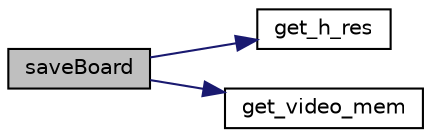 digraph "saveBoard"
{
 // INTERACTIVE_SVG=YES
 // LATEX_PDF_SIZE
  bgcolor="transparent";
  edge [fontname="Helvetica",fontsize="10",labelfontname="Helvetica",labelfontsize="10"];
  node [fontname="Helvetica",fontsize="10",shape=record];
  rankdir="LR";
  Node106 [label="saveBoard",height=0.2,width=0.4,color="black", fillcolor="grey75", style="filled", fontcolor="black",tooltip="fills the backbuffer of the board with the available blocks"];
  Node106 -> Node107 [color="midnightblue",fontsize="10",style="solid",fontname="Helvetica"];
  Node107 [label="get_h_res",height=0.2,width=0.4,color="black",URL="$group__video.html#ga3456b8539e4326dd13cbfc4f81b609f1",tooltip=" "];
  Node106 -> Node108 [color="midnightblue",fontsize="10",style="solid",fontname="Helvetica"];
  Node108 [label="get_video_mem",height=0.2,width=0.4,color="black",URL="$group__video.html#ga1d04069f4e8b1556a7a1ed2cd95bfdea",tooltip=" "];
}
